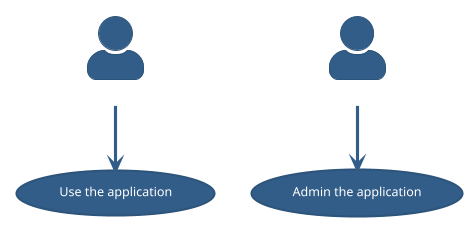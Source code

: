 ' Do not edit
' Theme Gallery
' autogenerated by script
'
@startuml
!theme sandstone
skinparam actorStyle awesome
:User: --> (Use)
"Main Admin" as Admin
"Use the application" as (Use)
Admin --> (Admin the application)
@enduml
